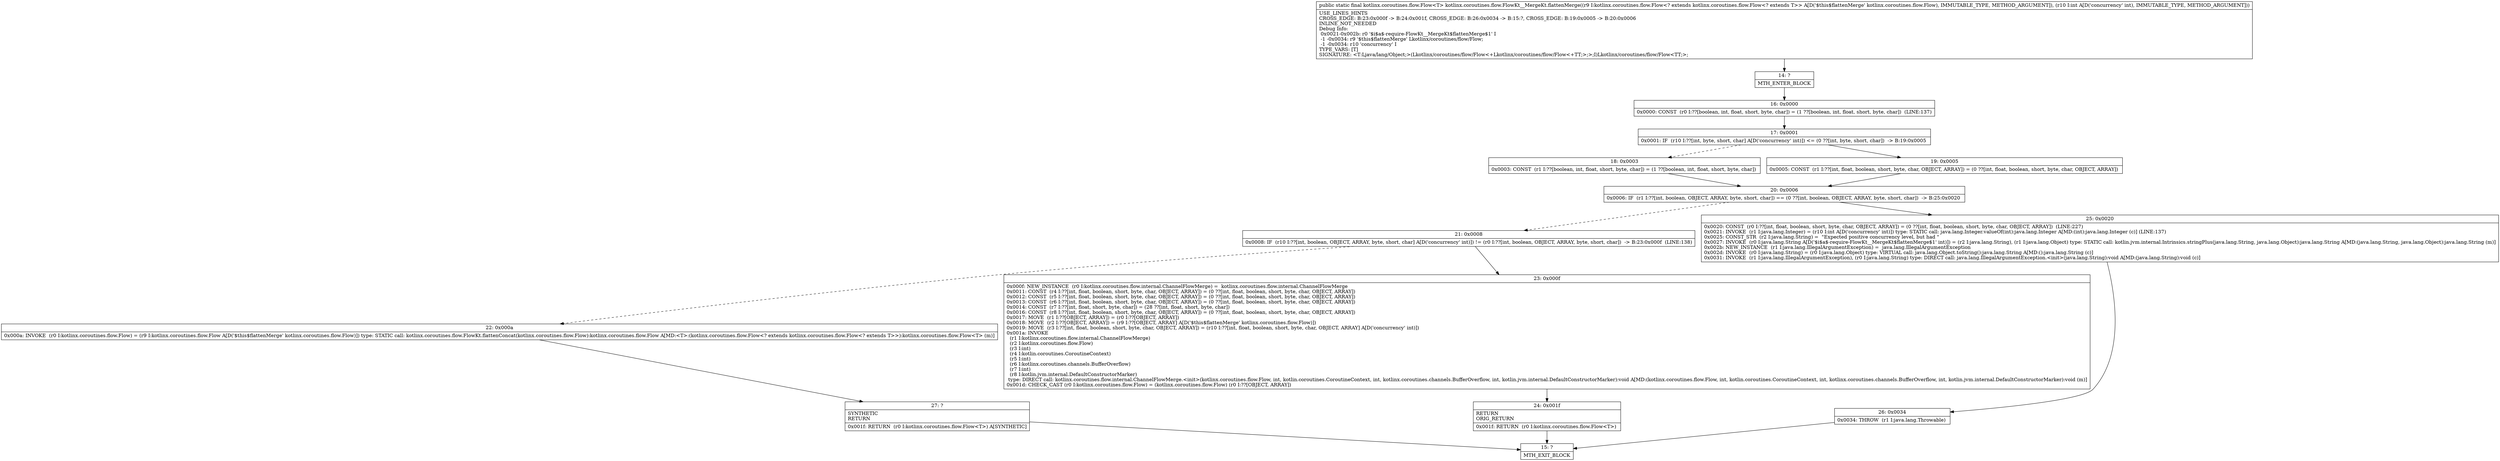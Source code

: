 digraph "CFG forkotlinx.coroutines.flow.FlowKt__MergeKt.flattenMerge(Lkotlinx\/coroutines\/flow\/Flow;I)Lkotlinx\/coroutines\/flow\/Flow;" {
Node_14 [shape=record,label="{14\:\ ?|MTH_ENTER_BLOCK\l}"];
Node_16 [shape=record,label="{16\:\ 0x0000|0x0000: CONST  (r0 I:??[boolean, int, float, short, byte, char]) = (1 ??[boolean, int, float, short, byte, char])  (LINE:137)\l}"];
Node_17 [shape=record,label="{17\:\ 0x0001|0x0001: IF  (r10 I:??[int, byte, short, char] A[D('concurrency' int)]) \<= (0 ??[int, byte, short, char])  \-\> B:19:0x0005 \l}"];
Node_18 [shape=record,label="{18\:\ 0x0003|0x0003: CONST  (r1 I:??[boolean, int, float, short, byte, char]) = (1 ??[boolean, int, float, short, byte, char]) \l}"];
Node_20 [shape=record,label="{20\:\ 0x0006|0x0006: IF  (r1 I:??[int, boolean, OBJECT, ARRAY, byte, short, char]) == (0 ??[int, boolean, OBJECT, ARRAY, byte, short, char])  \-\> B:25:0x0020 \l}"];
Node_21 [shape=record,label="{21\:\ 0x0008|0x0008: IF  (r10 I:??[int, boolean, OBJECT, ARRAY, byte, short, char] A[D('concurrency' int)]) != (r0 I:??[int, boolean, OBJECT, ARRAY, byte, short, char])  \-\> B:23:0x000f  (LINE:138)\l}"];
Node_22 [shape=record,label="{22\:\ 0x000a|0x000a: INVOKE  (r0 I:kotlinx.coroutines.flow.Flow) = (r9 I:kotlinx.coroutines.flow.Flow A[D('$this$flattenMerge' kotlinx.coroutines.flow.Flow)]) type: STATIC call: kotlinx.coroutines.flow.FlowKt.flattenConcat(kotlinx.coroutines.flow.Flow):kotlinx.coroutines.flow.Flow A[MD:\<T\>:(kotlinx.coroutines.flow.Flow\<? extends kotlinx.coroutines.flow.Flow\<? extends T\>\>):kotlinx.coroutines.flow.Flow\<T\> (m)]\l}"];
Node_27 [shape=record,label="{27\:\ ?|SYNTHETIC\lRETURN\l|0x001f: RETURN  (r0 I:kotlinx.coroutines.flow.Flow\<T\>) A[SYNTHETIC]\l}"];
Node_15 [shape=record,label="{15\:\ ?|MTH_EXIT_BLOCK\l}"];
Node_23 [shape=record,label="{23\:\ 0x000f|0x000f: NEW_INSTANCE  (r0 I:kotlinx.coroutines.flow.internal.ChannelFlowMerge) =  kotlinx.coroutines.flow.internal.ChannelFlowMerge \l0x0011: CONST  (r4 I:??[int, float, boolean, short, byte, char, OBJECT, ARRAY]) = (0 ??[int, float, boolean, short, byte, char, OBJECT, ARRAY]) \l0x0012: CONST  (r5 I:??[int, float, boolean, short, byte, char, OBJECT, ARRAY]) = (0 ??[int, float, boolean, short, byte, char, OBJECT, ARRAY]) \l0x0013: CONST  (r6 I:??[int, float, boolean, short, byte, char, OBJECT, ARRAY]) = (0 ??[int, float, boolean, short, byte, char, OBJECT, ARRAY]) \l0x0014: CONST  (r7 I:??[int, float, short, byte, char]) = (28 ??[int, float, short, byte, char]) \l0x0016: CONST  (r8 I:??[int, float, boolean, short, byte, char, OBJECT, ARRAY]) = (0 ??[int, float, boolean, short, byte, char, OBJECT, ARRAY]) \l0x0017: MOVE  (r1 I:??[OBJECT, ARRAY]) = (r0 I:??[OBJECT, ARRAY]) \l0x0018: MOVE  (r2 I:??[OBJECT, ARRAY]) = (r9 I:??[OBJECT, ARRAY] A[D('$this$flattenMerge' kotlinx.coroutines.flow.Flow)]) \l0x0019: MOVE  (r3 I:??[int, float, boolean, short, byte, char, OBJECT, ARRAY]) = (r10 I:??[int, float, boolean, short, byte, char, OBJECT, ARRAY] A[D('concurrency' int)]) \l0x001a: INVOKE  \l  (r1 I:kotlinx.coroutines.flow.internal.ChannelFlowMerge)\l  (r2 I:kotlinx.coroutines.flow.Flow)\l  (r3 I:int)\l  (r4 I:kotlin.coroutines.CoroutineContext)\l  (r5 I:int)\l  (r6 I:kotlinx.coroutines.channels.BufferOverflow)\l  (r7 I:int)\l  (r8 I:kotlin.jvm.internal.DefaultConstructorMarker)\l type: DIRECT call: kotlinx.coroutines.flow.internal.ChannelFlowMerge.\<init\>(kotlinx.coroutines.flow.Flow, int, kotlin.coroutines.CoroutineContext, int, kotlinx.coroutines.channels.BufferOverflow, int, kotlin.jvm.internal.DefaultConstructorMarker):void A[MD:(kotlinx.coroutines.flow.Flow, int, kotlin.coroutines.CoroutineContext, int, kotlinx.coroutines.channels.BufferOverflow, int, kotlin.jvm.internal.DefaultConstructorMarker):void (m)]\l0x001d: CHECK_CAST (r0 I:kotlinx.coroutines.flow.Flow) = (kotlinx.coroutines.flow.Flow) (r0 I:??[OBJECT, ARRAY]) \l}"];
Node_24 [shape=record,label="{24\:\ 0x001f|RETURN\lORIG_RETURN\l|0x001f: RETURN  (r0 I:kotlinx.coroutines.flow.Flow\<T\>) \l}"];
Node_25 [shape=record,label="{25\:\ 0x0020|0x0020: CONST  (r0 I:??[int, float, boolean, short, byte, char, OBJECT, ARRAY]) = (0 ??[int, float, boolean, short, byte, char, OBJECT, ARRAY])  (LINE:227)\l0x0021: INVOKE  (r1 I:java.lang.Integer) = (r10 I:int A[D('concurrency' int)]) type: STATIC call: java.lang.Integer.valueOf(int):java.lang.Integer A[MD:(int):java.lang.Integer (c)] (LINE:137)\l0x0025: CONST_STR  (r2 I:java.lang.String) =  \"Expected positive concurrency level, but had \" \l0x0027: INVOKE  (r0 I:java.lang.String A[D('$i$a$\-require\-FlowKt__MergeKt$flattenMerge$1' int)]) = (r2 I:java.lang.String), (r1 I:java.lang.Object) type: STATIC call: kotlin.jvm.internal.Intrinsics.stringPlus(java.lang.String, java.lang.Object):java.lang.String A[MD:(java.lang.String, java.lang.Object):java.lang.String (m)]\l0x002b: NEW_INSTANCE  (r1 I:java.lang.IllegalArgumentException) =  java.lang.IllegalArgumentException \l0x002d: INVOKE  (r0 I:java.lang.String) = (r0 I:java.lang.Object) type: VIRTUAL call: java.lang.Object.toString():java.lang.String A[MD:():java.lang.String (c)]\l0x0031: INVOKE  (r1 I:java.lang.IllegalArgumentException), (r0 I:java.lang.String) type: DIRECT call: java.lang.IllegalArgumentException.\<init\>(java.lang.String):void A[MD:(java.lang.String):void (c)]\l}"];
Node_26 [shape=record,label="{26\:\ 0x0034|0x0034: THROW  (r1 I:java.lang.Throwable) \l}"];
Node_19 [shape=record,label="{19\:\ 0x0005|0x0005: CONST  (r1 I:??[int, float, boolean, short, byte, char, OBJECT, ARRAY]) = (0 ??[int, float, boolean, short, byte, char, OBJECT, ARRAY]) \l}"];
MethodNode[shape=record,label="{public static final kotlinx.coroutines.flow.Flow\<T\> kotlinx.coroutines.flow.FlowKt__MergeKt.flattenMerge((r9 I:kotlinx.coroutines.flow.Flow\<? extends kotlinx.coroutines.flow.Flow\<? extends T\>\> A[D('$this$flattenMerge' kotlinx.coroutines.flow.Flow), IMMUTABLE_TYPE, METHOD_ARGUMENT]), (r10 I:int A[D('concurrency' int), IMMUTABLE_TYPE, METHOD_ARGUMENT]))  | USE_LINES_HINTS\lCROSS_EDGE: B:23:0x000f \-\> B:24:0x001f, CROSS_EDGE: B:26:0x0034 \-\> B:15:?, CROSS_EDGE: B:19:0x0005 \-\> B:20:0x0006\lINLINE_NOT_NEEDED\lDebug Info:\l  0x0021\-0x002b: r0 '$i$a$\-require\-FlowKt__MergeKt$flattenMerge$1' I\l  \-1 \-0x0034: r9 '$this$flattenMerge' Lkotlinx\/coroutines\/flow\/Flow;\l  \-1 \-0x0034: r10 'concurrency' I\lTYPE_VARS: [T]\lSIGNATURE: \<T:Ljava\/lang\/Object;\>(Lkotlinx\/coroutines\/flow\/Flow\<+Lkotlinx\/coroutines\/flow\/Flow\<+TT;\>;\>;I)Lkotlinx\/coroutines\/flow\/Flow\<TT;\>;\l}"];
MethodNode -> Node_14;Node_14 -> Node_16;
Node_16 -> Node_17;
Node_17 -> Node_18[style=dashed];
Node_17 -> Node_19;
Node_18 -> Node_20;
Node_20 -> Node_21[style=dashed];
Node_20 -> Node_25;
Node_21 -> Node_22[style=dashed];
Node_21 -> Node_23;
Node_22 -> Node_27;
Node_27 -> Node_15;
Node_23 -> Node_24;
Node_24 -> Node_15;
Node_25 -> Node_26;
Node_26 -> Node_15;
Node_19 -> Node_20;
}

